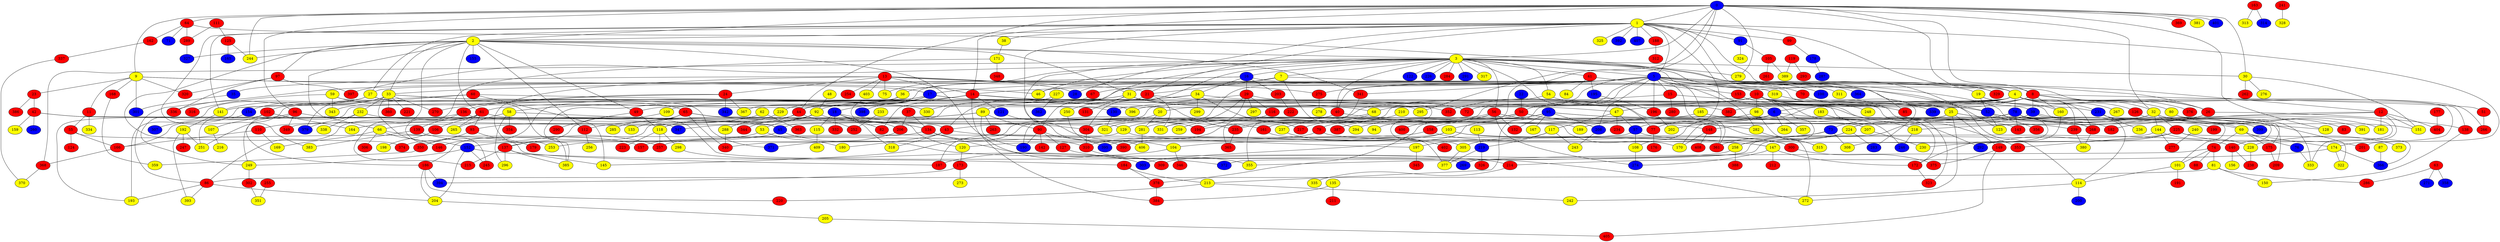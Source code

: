 graph {
0 [style = filled fillcolor = blue];
1 [style = filled fillcolor = yellow];
2 [style = filled fillcolor = yellow];
3 [style = filled fillcolor = yellow];
4 [style = filled fillcolor = yellow];
5 [style = filled fillcolor = blue];
6 [style = filled fillcolor = blue];
7 [style = filled fillcolor = yellow];
8 [style = filled fillcolor = red];
9 [style = filled fillcolor = yellow];
10 [style = filled fillcolor = red];
11 [style = filled fillcolor = red];
12 [style = filled fillcolor = red];
13 [style = filled fillcolor = red];
14 [style = filled fillcolor = red];
15 [style = filled fillcolor = red];
16 [style = filled fillcolor = blue];
17 [style = filled fillcolor = blue];
18 [style = filled fillcolor = blue];
19 [style = filled fillcolor = yellow];
20 [style = filled fillcolor = yellow];
21 [style = filled fillcolor = red];
22 [style = filled fillcolor = blue];
23 [style = filled fillcolor = red];
24 [style = filled fillcolor = red];
25 [style = filled fillcolor = yellow];
26 [style = filled fillcolor = red];
27 [style = filled fillcolor = yellow];
28 [style = filled fillcolor = blue];
29 [style = filled fillcolor = red];
30 [style = filled fillcolor = yellow];
31 [style = filled fillcolor = yellow];
32 [style = filled fillcolor = yellow];
33 [style = filled fillcolor = yellow];
34 [style = filled fillcolor = yellow];
35 [style = filled fillcolor = blue];
36 [style = filled fillcolor = yellow];
37 [style = filled fillcolor = red];
38 [style = filled fillcolor = yellow];
39 [style = filled fillcolor = blue];
40 [style = filled fillcolor = red];
41 [style = filled fillcolor = red];
42 [style = filled fillcolor = red];
43 [style = filled fillcolor = red];
44 [style = filled fillcolor = red];
45 [style = filled fillcolor = blue];
46 [style = filled fillcolor = yellow];
47 [style = filled fillcolor = yellow];
48 [style = filled fillcolor = yellow];
49 [style = filled fillcolor = red];
50 [style = filled fillcolor = red];
51 [style = filled fillcolor = red];
52 [style = filled fillcolor = blue];
53 [style = filled fillcolor = yellow];
54 [style = filled fillcolor = yellow];
55 [style = filled fillcolor = red];
56 [style = filled fillcolor = red];
57 [style = filled fillcolor = blue];
58 [style = filled fillcolor = yellow];
59 [style = filled fillcolor = yellow];
60 [style = filled fillcolor = red];
61 [style = filled fillcolor = red];
62 [style = filled fillcolor = yellow];
63 [style = filled fillcolor = red];
64 [style = filled fillcolor = red];
65 [style = filled fillcolor = red];
66 [style = filled fillcolor = yellow];
67 [style = filled fillcolor = red];
68 [style = filled fillcolor = yellow];
69 [style = filled fillcolor = yellow];
70 [style = filled fillcolor = red];
71 [style = filled fillcolor = blue];
72 [style = filled fillcolor = red];
73 [style = filled fillcolor = blue];
74 [style = filled fillcolor = red];
75 [style = filled fillcolor = yellow];
76 [style = filled fillcolor = blue];
77 [style = filled fillcolor = red];
78 [style = filled fillcolor = blue];
79 [style = filled fillcolor = red];
80 [style = filled fillcolor = yellow];
81 [style = filled fillcolor = yellow];
82 [style = filled fillcolor = red];
83 [style = filled fillcolor = red];
84 [style = filled fillcolor = yellow];
85 [style = filled fillcolor = red];
86 [style = filled fillcolor = red];
87 [style = filled fillcolor = yellow];
88 [style = filled fillcolor = red];
89 [style = filled fillcolor = yellow];
90 [style = filled fillcolor = red];
91 [style = filled fillcolor = blue];
92 [style = filled fillcolor = yellow];
93 [style = filled fillcolor = red];
94 [style = filled fillcolor = yellow];
95 [style = filled fillcolor = blue];
96 [style = filled fillcolor = red];
97 [style = filled fillcolor = red];
98 [style = filled fillcolor = yellow];
99 [style = filled fillcolor = red];
100 [style = filled fillcolor = blue];
101 [style = filled fillcolor = yellow];
102 [style = filled fillcolor = red];
103 [style = filled fillcolor = yellow];
104 [style = filled fillcolor = yellow];
105 [style = filled fillcolor = red];
106 [style = filled fillcolor = red];
107 [style = filled fillcolor = yellow];
108 [style = filled fillcolor = yellow];
109 [style = filled fillcolor = yellow];
110 [style = filled fillcolor = red];
111 [style = filled fillcolor = red];
112 [style = filled fillcolor = red];
113 [style = filled fillcolor = yellow];
114 [style = filled fillcolor = yellow];
115 [style = filled fillcolor = yellow];
116 [style = filled fillcolor = red];
117 [style = filled fillcolor = yellow];
118 [style = filled fillcolor = yellow];
119 [style = filled fillcolor = red];
120 [style = filled fillcolor = yellow];
121 [style = filled fillcolor = blue];
122 [style = filled fillcolor = blue];
123 [style = filled fillcolor = yellow];
124 [style = filled fillcolor = red];
125 [style = filled fillcolor = red];
126 [style = filled fillcolor = red];
127 [style = filled fillcolor = red];
128 [style = filled fillcolor = yellow];
129 [style = filled fillcolor = yellow];
130 [style = filled fillcolor = blue];
131 [style = filled fillcolor = red];
132 [style = filled fillcolor = red];
133 [style = filled fillcolor = yellow];
134 [style = filled fillcolor = red];
135 [style = filled fillcolor = yellow];
136 [style = filled fillcolor = red];
137 [style = filled fillcolor = red];
138 [style = filled fillcolor = red];
139 [style = filled fillcolor = red];
140 [style = filled fillcolor = red];
141 [style = filled fillcolor = yellow];
142 [style = filled fillcolor = red];
143 [style = filled fillcolor = red];
144 [style = filled fillcolor = yellow];
145 [style = filled fillcolor = yellow];
146 [style = filled fillcolor = red];
147 [style = filled fillcolor = yellow];
148 [style = filled fillcolor = red];
149 [style = filled fillcolor = red];
150 [style = filled fillcolor = yellow];
151 [style = filled fillcolor = yellow];
152 [style = filled fillcolor = blue];
153 [style = filled fillcolor = red];
154 [style = filled fillcolor = blue];
155 [style = filled fillcolor = blue];
156 [style = filled fillcolor = yellow];
157 [style = filled fillcolor = red];
158 [style = filled fillcolor = red];
159 [style = filled fillcolor = yellow];
160 [style = filled fillcolor = yellow];
161 [style = filled fillcolor = red];
162 [style = filled fillcolor = red];
163 [style = filled fillcolor = red];
164 [style = filled fillcolor = yellow];
165 [style = filled fillcolor = blue];
166 [style = filled fillcolor = red];
167 [style = filled fillcolor = yellow];
168 [style = filled fillcolor = red];
169 [style = filled fillcolor = yellow];
170 [style = filled fillcolor = yellow];
171 [style = filled fillcolor = yellow];
172 [style = filled fillcolor = red];
173 [style = filled fillcolor = red];
174 [style = filled fillcolor = yellow];
175 [style = filled fillcolor = red];
176 [style = filled fillcolor = red];
177 [style = filled fillcolor = red];
178 [style = filled fillcolor = blue];
179 [style = filled fillcolor = red];
180 [style = filled fillcolor = yellow];
181 [style = filled fillcolor = yellow];
182 [style = filled fillcolor = red];
183 [style = filled fillcolor = yellow];
184 [style = filled fillcolor = red];
185 [style = filled fillcolor = yellow];
186 [style = filled fillcolor = red];
187 [style = filled fillcolor = red];
188 [style = filled fillcolor = red];
189 [style = filled fillcolor = yellow];
190 [style = filled fillcolor = blue];
191 [style = filled fillcolor = red];
192 [style = filled fillcolor = yellow];
193 [style = filled fillcolor = yellow];
194 [style = filled fillcolor = red];
195 [style = filled fillcolor = blue];
196 [style = filled fillcolor = red];
197 [style = filled fillcolor = yellow];
198 [style = filled fillcolor = yellow];
199 [style = filled fillcolor = red];
200 [style = filled fillcolor = blue];
201 [style = filled fillcolor = red];
202 [style = filled fillcolor = yellow];
203 [style = filled fillcolor = red];
204 [style = filled fillcolor = yellow];
205 [style = filled fillcolor = yellow];
206 [style = filled fillcolor = red];
207 [style = filled fillcolor = yellow];
208 [style = filled fillcolor = blue];
209 [style = filled fillcolor = red];
210 [style = filled fillcolor = yellow];
211 [style = filled fillcolor = red];
212 [style = filled fillcolor = red];
213 [style = filled fillcolor = yellow];
214 [style = filled fillcolor = red];
215 [style = filled fillcolor = red];
216 [style = filled fillcolor = yellow];
217 [style = filled fillcolor = red];
218 [style = filled fillcolor = yellow];
219 [style = filled fillcolor = blue];
220 [style = filled fillcolor = red];
221 [style = filled fillcolor = red];
222 [style = filled fillcolor = red];
223 [style = filled fillcolor = red];
224 [style = filled fillcolor = yellow];
225 [style = filled fillcolor = red];
226 [style = filled fillcolor = blue];
227 [style = filled fillcolor = yellow];
228 [style = filled fillcolor = yellow];
229 [style = filled fillcolor = yellow];
230 [style = filled fillcolor = yellow];
231 [style = filled fillcolor = blue];
232 [style = filled fillcolor = yellow];
233 [style = filled fillcolor = yellow];
234 [style = filled fillcolor = red];
235 [style = filled fillcolor = red];
236 [style = filled fillcolor = yellow];
237 [style = filled fillcolor = yellow];
238 [style = filled fillcolor = red];
239 [style = filled fillcolor = red];
240 [style = filled fillcolor = yellow];
241 [style = filled fillcolor = red];
242 [style = filled fillcolor = yellow];
243 [style = filled fillcolor = yellow];
244 [style = filled fillcolor = yellow];
245 [style = filled fillcolor = red];
246 [style = filled fillcolor = blue];
247 [style = filled fillcolor = red];
248 [style = filled fillcolor = yellow];
249 [style = filled fillcolor = yellow];
250 [style = filled fillcolor = yellow];
251 [style = filled fillcolor = yellow];
252 [style = filled fillcolor = red];
253 [style = filled fillcolor = yellow];
254 [style = filled fillcolor = red];
255 [style = filled fillcolor = red];
256 [style = filled fillcolor = yellow];
257 [style = filled fillcolor = red];
258 [style = filled fillcolor = yellow];
259 [style = filled fillcolor = yellow];
260 [style = filled fillcolor = blue];
261 [style = filled fillcolor = red];
262 [style = filled fillcolor = red];
263 [style = filled fillcolor = red];
264 [style = filled fillcolor = yellow];
265 [style = filled fillcolor = yellow];
266 [style = filled fillcolor = red];
267 [style = filled fillcolor = yellow];
268 [style = filled fillcolor = red];
269 [style = filled fillcolor = blue];
270 [style = filled fillcolor = red];
271 [style = filled fillcolor = blue];
272 [style = filled fillcolor = yellow];
273 [style = filled fillcolor = yellow];
274 [style = filled fillcolor = blue];
275 [style = filled fillcolor = red];
276 [style = filled fillcolor = yellow];
277 [style = filled fillcolor = red];
278 [style = filled fillcolor = yellow];
279 [style = filled fillcolor = yellow];
280 [style = filled fillcolor = red];
281 [style = filled fillcolor = yellow];
282 [style = filled fillcolor = yellow];
283 [style = filled fillcolor = blue];
284 [style = filled fillcolor = red];
285 [style = filled fillcolor = yellow];
286 [style = filled fillcolor = red];
287 [style = filled fillcolor = blue];
288 [style = filled fillcolor = yellow];
289 [style = filled fillcolor = red];
290 [style = filled fillcolor = red];
291 [style = filled fillcolor = blue];
292 [style = filled fillcolor = blue];
293 [style = filled fillcolor = red];
294 [style = filled fillcolor = yellow];
295 [style = filled fillcolor = yellow];
296 [style = filled fillcolor = yellow];
297 [style = filled fillcolor = yellow];
298 [style = filled fillcolor = yellow];
299 [style = filled fillcolor = yellow];
300 [style = filled fillcolor = red];
301 [style = filled fillcolor = blue];
302 [style = filled fillcolor = red];
303 [style = filled fillcolor = blue];
304 [style = filled fillcolor = red];
305 [style = filled fillcolor = yellow];
306 [style = filled fillcolor = red];
307 [style = filled fillcolor = blue];
308 [style = filled fillcolor = yellow];
309 [style = filled fillcolor = red];
310 [style = filled fillcolor = red];
311 [style = filled fillcolor = yellow];
312 [style = filled fillcolor = red];
313 [style = filled fillcolor = yellow];
314 [style = filled fillcolor = blue];
315 [style = filled fillcolor = yellow];
316 [style = filled fillcolor = red];
317 [style = filled fillcolor = yellow];
318 [style = filled fillcolor = yellow];
319 [style = filled fillcolor = yellow];
320 [style = filled fillcolor = red];
321 [style = filled fillcolor = yellow];
322 [style = filled fillcolor = yellow];
323 [style = filled fillcolor = red];
324 [style = filled fillcolor = yellow];
325 [style = filled fillcolor = yellow];
326 [style = filled fillcolor = red];
327 [style = filled fillcolor = blue];
328 [style = filled fillcolor = yellow];
329 [style = filled fillcolor = red];
330 [style = filled fillcolor = yellow];
331 [style = filled fillcolor = yellow];
332 [style = filled fillcolor = red];
333 [style = filled fillcolor = yellow];
334 [style = filled fillcolor = yellow];
335 [style = filled fillcolor = yellow];
336 [style = filled fillcolor = red];
337 [style = filled fillcolor = red];
338 [style = filled fillcolor = yellow];
339 [style = filled fillcolor = blue];
340 [style = filled fillcolor = red];
341 [style = filled fillcolor = red];
342 [style = filled fillcolor = blue];
343 [style = filled fillcolor = yellow];
344 [style = filled fillcolor = red];
345 [style = filled fillcolor = red];
346 [style = filled fillcolor = red];
347 [style = filled fillcolor = blue];
348 [style = filled fillcolor = red];
349 [style = filled fillcolor = red];
350 [style = filled fillcolor = red];
351 [style = filled fillcolor = yellow];
352 [style = filled fillcolor = red];
353 [style = filled fillcolor = red];
354 [style = filled fillcolor = red];
355 [style = filled fillcolor = yellow];
356 [style = filled fillcolor = red];
357 [style = filled fillcolor = yellow];
358 [style = filled fillcolor = blue];
359 [style = filled fillcolor = yellow];
360 [style = filled fillcolor = red];
361 [style = filled fillcolor = red];
362 [style = filled fillcolor = blue];
363 [style = filled fillcolor = red];
364 [style = filled fillcolor = blue];
365 [style = filled fillcolor = red];
366 [style = filled fillcolor = blue];
367 [style = filled fillcolor = yellow];
368 [style = filled fillcolor = red];
369 [style = filled fillcolor = red];
370 [style = filled fillcolor = yellow];
371 [style = filled fillcolor = blue];
372 [style = filled fillcolor = blue];
373 [style = filled fillcolor = yellow];
374 [style = filled fillcolor = red];
375 [style = filled fillcolor = red];
376 [style = filled fillcolor = red];
377 [style = filled fillcolor = yellow];
378 [style = filled fillcolor = red];
379 [style = filled fillcolor = blue];
380 [style = filled fillcolor = yellow];
381 [style = filled fillcolor = yellow];
382 [style = filled fillcolor = red];
383 [style = filled fillcolor = yellow];
384 [style = filled fillcolor = red];
385 [style = filled fillcolor = yellow];
386 [style = filled fillcolor = red];
387 [style = filled fillcolor = red];
388 [style = filled fillcolor = red];
389 [style = filled fillcolor = yellow];
390 [style = filled fillcolor = red];
391 [style = filled fillcolor = yellow];
392 [style = filled fillcolor = blue];
393 [style = filled fillcolor = yellow];
394 [style = filled fillcolor = blue];
395 [style = filled fillcolor = blue];
396 [style = filled fillcolor = yellow];
397 [style = filled fillcolor = red];
398 [style = filled fillcolor = blue];
399 [style = filled fillcolor = blue];
400 [style = filled fillcolor = red];
401 [style = filled fillcolor = blue];
402 [style = filled fillcolor = red];
403 [style = filled fillcolor = yellow];
404 [style = filled fillcolor = red];
405 [style = filled fillcolor = red];
406 [style = filled fillcolor = yellow];
407 [style = filled fillcolor = blue];
408 [style = filled fillcolor = red];
409 [style = filled fillcolor = yellow];
0 -- 4;
0 -- 3;
0 -- 2;
0 -- 1;
0 -- 8;
0 -- 9;
0 -- 14;
0 -- 30;
0 -- 32;
0 -- 44;
0 -- 64;
0 -- 96;
0 -- 128;
0 -- 244;
0 -- 279;
0 -- 295;
0 -- 305;
0 -- 369;
0 -- 381;
0 -- 401;
1 -- 2;
1 -- 4;
1 -- 5;
1 -- 21;
1 -- 27;
1 -- 28;
1 -- 38;
1 -- 57;
1 -- 85;
1 -- 91;
1 -- 99;
1 -- 129;
1 -- 141;
1 -- 188;
1 -- 201;
1 -- 325;
1 -- 329;
1 -- 383;
1 -- 392;
1 -- 407;
2 -- 3;
2 -- 31;
2 -- 33;
2 -- 49;
2 -- 61;
2 -- 66;
2 -- 97;
2 -- 112;
2 -- 155;
2 -- 215;
2 -- 244;
2 -- 309;
2 -- 327;
2 -- 341;
2 -- 374;
3 -- 4;
3 -- 5;
3 -- 6;
3 -- 7;
3 -- 16;
3 -- 25;
3 -- 30;
3 -- 40;
3 -- 41;
3 -- 46;
3 -- 54;
3 -- 56;
3 -- 75;
3 -- 77;
3 -- 90;
3 -- 104;
3 -- 122;
3 -- 123;
3 -- 226;
3 -- 279;
3 -- 284;
3 -- 291;
3 -- 304;
3 -- 317;
3 -- 368;
3 -- 397;
4 -- 6;
4 -- 20;
4 -- 44;
4 -- 47;
4 -- 78;
4 -- 126;
4 -- 45;
4 -- 138;
4 -- 145;
4 -- 161;
4 -- 174;
4 -- 231;
4 -- 239;
4 -- 266;
4 -- 267;
4 -- 268;
5 -- 8;
5 -- 10;
5 -- 12;
5 -- 14;
5 -- 15;
5 -- 17;
5 -- 19;
5 -- 26;
5 -- 31;
5 -- 40;
5 -- 43;
5 -- 46;
5 -- 50;
5 -- 52;
5 -- 67;
5 -- 70;
5 -- 86;
5 -- 100;
5 -- 72;
5 -- 185;
5 -- 196;
5 -- 208;
5 -- 213;
5 -- 275;
5 -- 282;
5 -- 304;
5 -- 308;
5 -- 311;
5 -- 329;
5 -- 341;
5 -- 361;
5 -- 364;
6 -- 77;
6 -- 182;
6 -- 235;
6 -- 264;
6 -- 303;
6 -- 357;
7 -- 21;
7 -- 36;
7 -- 283;
7 -- 294;
7 -- 367;
8 -- 26;
8 -- 32;
8 -- 39;
8 -- 68;
8 -- 108;
8 -- 51;
8 -- 160;
8 -- 376;
8 -- 382;
9 -- 11;
9 -- 17;
9 -- 23;
9 -- 46;
9 -- 168;
9 -- 301;
9 -- 320;
10 -- 85;
10 -- 98;
10 -- 141;
10 -- 209;
10 -- 231;
10 -- 246;
10 -- 248;
10 -- 258;
10 -- 323;
10 -- 396;
11 -- 55;
11 -- 334;
12 -- 148;
12 -- 151;
12 -- 181;
12 -- 182;
12 -- 333;
12 -- 404;
13 -- 14;
13 -- 21;
13 -- 24;
13 -- 28;
13 -- 75;
13 -- 35;
13 -- 253;
13 -- 254;
13 -- 275;
13 -- 319;
13 -- 403;
14 -- 58;
14 -- 82;
14 -- 121;
14 -- 295;
14 -- 384;
14 -- 385;
14 -- 396;
15 -- 39;
15 -- 280;
15 -- 352;
16 -- 26;
16 -- 27;
16 -- 29;
16 -- 33;
16 -- 34;
16 -- 203;
17 -- 18;
17 -- 44;
17 -- 68;
17 -- 143;
17 -- 146;
17 -- 229;
17 -- 251;
17 -- 398;
18 -- 82;
18 -- 115;
18 -- 161;
18 -- 206;
18 -- 318;
18 -- 332;
19 -- 52;
19 -- 80;
19 -- 160;
20 -- 43;
20 -- 281;
21 -- 49;
21 -- 52;
21 -- 331;
22 -- 50;
23 -- 42;
23 -- 386;
24 -- 136;
24 -- 270;
24 -- 342;
24 -- 367;
25 -- 69;
25 -- 128;
25 -- 149;
25 -- 170;
25 -- 202;
25 -- 242;
26 -- 138;
26 -- 218;
27 -- 249;
27 -- 336;
27 -- 371;
27 -- 385;
29 -- 116;
29 -- 130;
29 -- 72;
29 -- 297;
29 -- 321;
29 -- 331;
30 -- 151;
30 -- 262;
30 -- 276;
31 -- 47;
31 -- 92;
31 -- 131;
31 -- 249;
31 -- 250;
31 -- 352;
31 -- 361;
32 -- 83;
32 -- 144;
32 -- 151;
32 -- 181;
32 -- 224;
32 -- 225;
32 -- 331;
33 -- 102;
33 -- 141;
33 -- 152;
33 -- 154;
33 -- 221;
33 -- 232;
33 -- 235;
33 -- 270;
33 -- 330;
33 -- 360;
33 -- 379;
34 -- 89;
34 -- 109;
34 -- 217;
34 -- 299;
34 -- 355;
36 -- 61;
36 -- 120;
37 -- 134;
37 -- 206;
38 -- 171;
39 -- 73;
39 -- 103;
39 -- 140;
39 -- 322;
40 -- 194;
40 -- 207;
40 -- 340;
41 -- 84;
41 -- 153;
41 -- 195;
42 -- 43;
42 -- 159;
42 -- 170;
42 -- 260;
43 -- 147;
43 -- 180;
43 -- 318;
44 -- 66;
44 -- 252;
44 -- 344;
47 -- 57;
47 -- 117;
47 -- 234;
48 -- 92;
49 -- 118;
49 -- 290;
50 -- 148;
50 -- 186;
50 -- 272;
50 -- 294;
50 -- 400;
52 -- 69;
52 -- 101;
52 -- 123;
52 -- 356;
54 -- 382;
54 -- 395;
55 -- 124;
55 -- 166;
55 -- 187;
56 -- 79;
56 -- 94;
56 -- 129;
56 -- 132;
56 -- 217;
56 -- 274;
56 -- 282;
56 -- 387;
57 -- 108;
57 -- 120;
57 -- 201;
58 -- 45;
58 -- 265;
58 -- 296;
58 -- 354;
59 -- 65;
59 -- 292;
59 -- 316;
59 -- 343;
60 -- 130;
60 -- 145;
60 -- 193;
60 -- 343;
61 -- 86;
61 -- 93;
61 -- 106;
61 -- 110;
61 -- 265;
61 -- 269;
62 -- 164;
62 -- 363;
63 -- 271;
63 -- 286;
63 -- 358;
64 -- 71;
64 -- 114;
64 -- 162;
64 -- 289;
65 -- 133;
65 -- 134;
65 -- 194;
65 -- 285;
65 -- 340;
66 -- 146;
66 -- 157;
66 -- 169;
66 -- 306;
67 -- 347;
68 -- 190;
68 -- 237;
69 -- 74;
69 -- 76;
69 -- 174;
69 -- 175;
70 -- 339;
73 -- 104;
73 -- 308;
73 -- 361;
74 -- 81;
74 -- 88;
74 -- 101;
74 -- 269;
76 -- 333;
77 -- 176;
78 -- 114;
78 -- 143;
78 -- 189;
78 -- 268;
78 -- 372;
78 -- 399;
79 -- 147;
79 -- 157;
80 -- 228;
80 -- 391;
81 -- 86;
81 -- 150;
81 -- 286;
86 -- 193;
86 -- 204;
86 -- 393;
87 -- 366;
89 -- 90;
89 -- 112;
89 -- 190;
89 -- 263;
89 -- 349;
90 -- 127;
90 -- 142;
90 -- 190;
90 -- 395;
91 -- 105;
91 -- 324;
92 -- 93;
92 -- 118;
92 -- 53;
92 -- 304;
93 -- 179;
93 -- 350;
95 -- 132;
95 -- 167;
95 -- 208;
95 -- 239;
95 -- 268;
95 -- 281;
95 -- 378;
96 -- 45;
96 -- 186;
96 -- 307;
96 -- 349;
97 -- 320;
97 -- 336;
97 -- 397;
98 -- 158;
98 -- 315;
99 -- 178;
101 -- 114;
101 -- 191;
102 -- 107;
102 -- 164;
102 -- 193;
103 -- 140;
103 -- 152;
103 -- 300;
103 -- 310;
103 -- 390;
104 -- 187;
104 -- 346;
105 -- 261;
105 -- 389;
106 -- 198;
107 -- 216;
108 -- 274;
109 -- 137;
110 -- 166;
110 -- 169;
111 -- 125;
111 -- 289;
112 -- 256;
113 -- 219;
114 -- 200;
114 -- 272;
115 -- 409;
116 -- 259;
117 -- 197;
117 -- 219;
117 -- 243;
118 -- 223;
118 -- 257;
118 -- 298;
119 -- 293;
119 -- 389;
120 -- 173;
121 -- 390;
125 -- 165;
125 -- 244;
126 -- 175;
127 -- 372;
129 -- 187;
129 -- 197;
130 -- 321;
53 -- 137;
53 -- 180;
35 -- 301;
45 -- 214;
45 -- 253;
51 -- 266;
134 -- 272;
134 -- 310;
134 -- 374;
135 -- 211;
135 -- 384;
136 -- 139;
136 -- 166;
136 -- 189;
137 -- 145;
137 -- 215;
137 -- 296;
137 -- 385;
138 -- 150;
139 -- 257;
139 -- 383;
140 -- 156;
140 -- 238;
141 -- 192;
144 -- 228;
144 -- 277;
144 -- 355;
147 -- 172;
147 -- 212;
147 -- 274;
148 -- 170;
148 -- 408;
149 -- 375;
149 -- 405;
152 -- 184;
152 -- 204;
152 -- 245;
152 -- 249;
153 -- 172;
154 -- 251;
158 -- 257;
158 -- 300;
160 -- 172;
161 -- 377;
162 -- 337;
163 -- 313;
163 -- 314;
166 -- 368;
168 -- 359;
171 -- 245;
171 -- 348;
172 -- 323;
173 -- 273;
173 -- 394;
174 -- 214;
174 -- 322;
174 -- 366;
175 -- 209;
177 -- 404;
178 -- 287;
183 -- 218;
184 -- 213;
184 -- 378;
185 -- 194;
185 -- 199;
186 -- 204;
186 -- 220;
186 -- 394;
188 -- 312;
192 -- 247;
192 -- 251;
192 -- 393;
195 -- 196;
196 -- 202;
197 -- 345;
203 -- 222;
204 -- 205;
205 -- 405;
206 -- 371;
207 -- 230;
208 -- 243;
210 -- 235;
213 -- 220;
213 -- 242;
214 -- 335;
218 -- 246;
219 -- 326;
219 -- 377;
224 -- 258;
224 -- 283;
224 -- 305;
225 -- 230;
225 -- 292;
225 -- 353;
225 -- 366;
225 -- 373;
227 -- 330;
227 -- 362;
228 -- 238;
229 -- 288;
231 -- 236;
231 -- 333;
232 -- 338;
232 -- 347;
232 -- 379;
233 -- 252;
235 -- 365;
237 -- 402;
239 -- 380;
240 -- 277;
241 -- 328;
249 -- 302;
250 -- 406;
255 -- 351;
258 -- 309;
258 -- 388;
268 -- 380;
275 -- 278;
281 -- 406;
282 -- 315;
288 -- 340;
289 -- 327;
298 -- 303;
300 -- 375;
302 -- 351;
304 -- 310;
305 -- 377;
310 -- 355;
319 -- 353;
337 -- 370;
341 -- 365;
350 -- 359;
368 -- 370;
378 -- 384;
}
